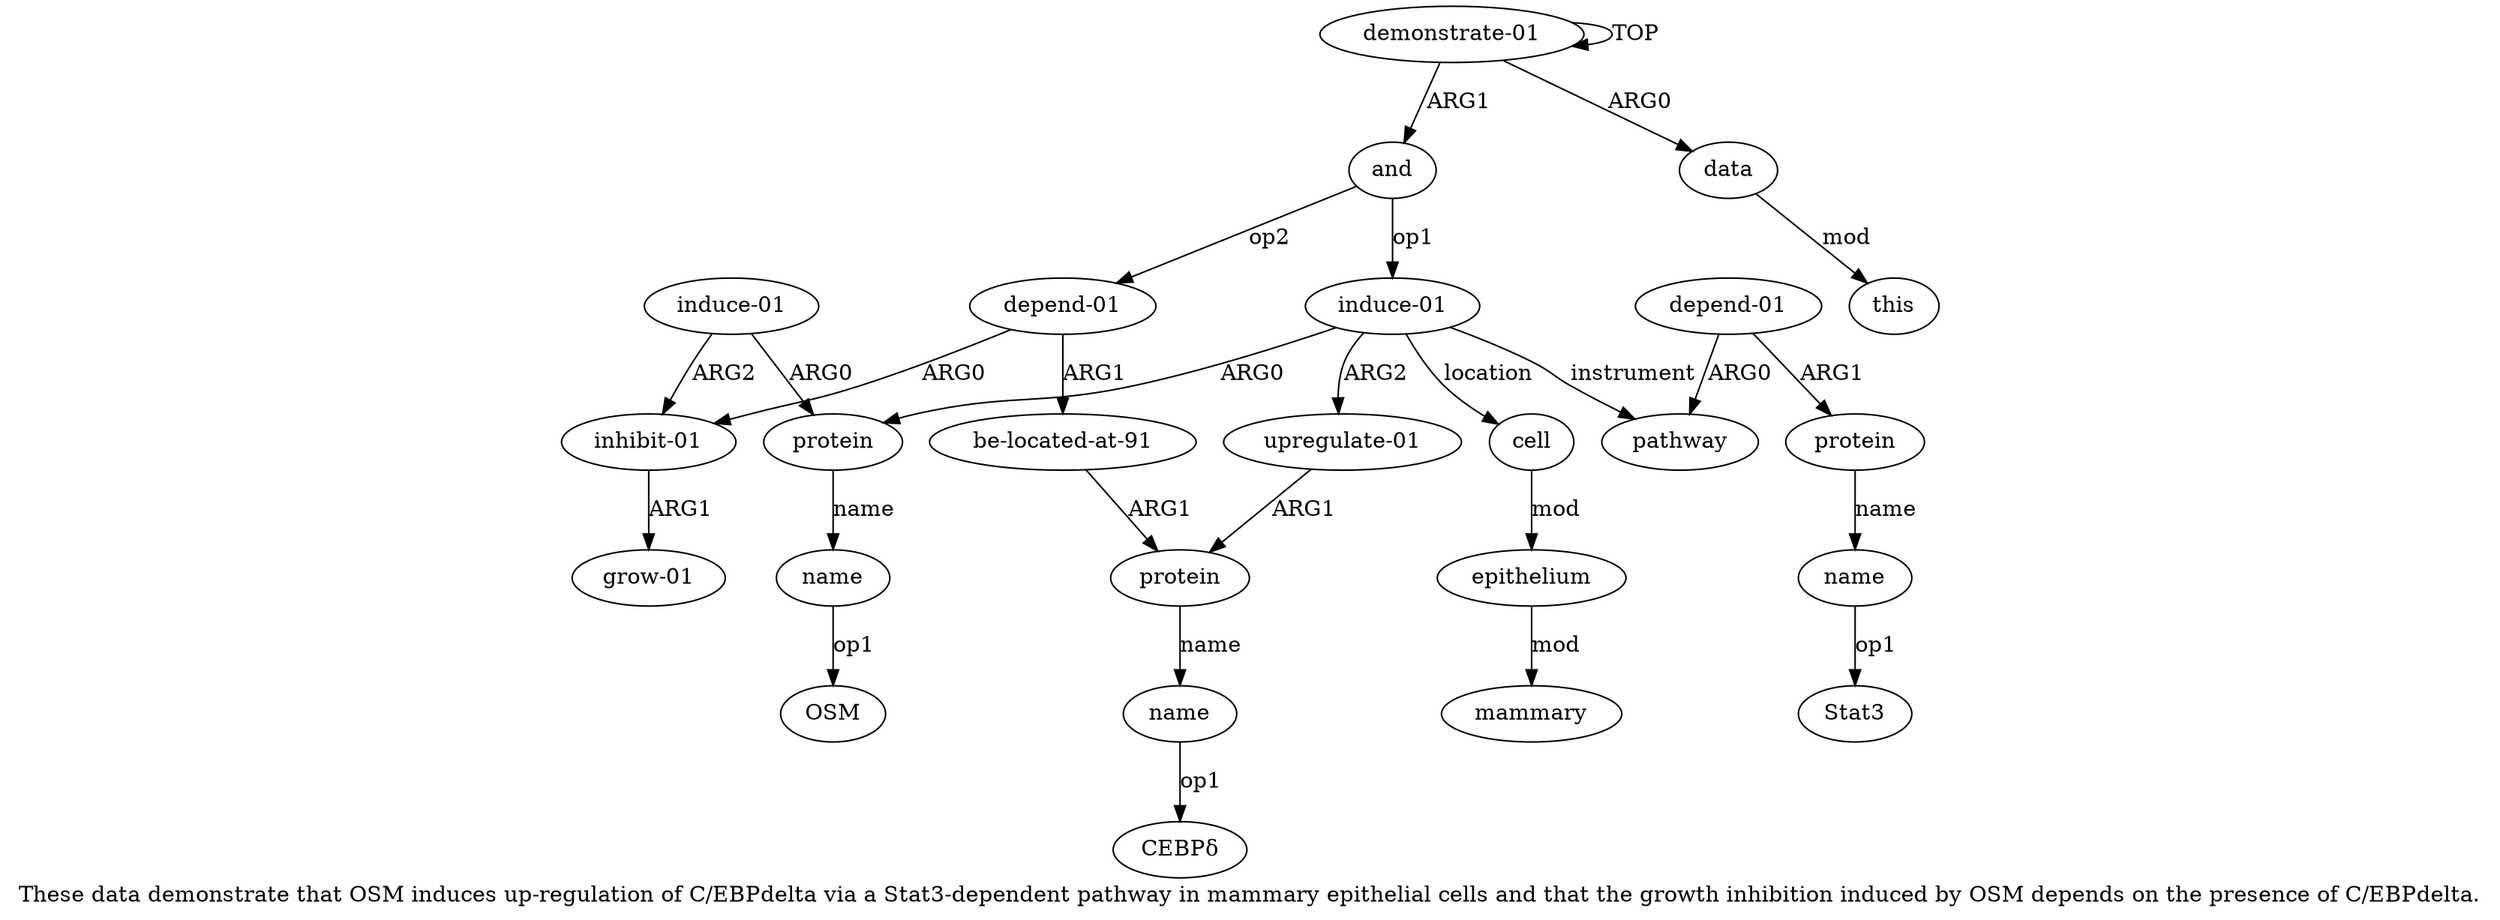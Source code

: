 digraph  {
	graph [label="These data demonstrate that OSM induces up-regulation of C/EBPdelta via a Stat3-dependent pathway in mammary epithelial cells and \
that the growth inhibition induced by OSM depends on the presence of C/EBPdelta."];
	node [label="\N"];
	a20	 [color=black,
		gold_ind=20,
		gold_label="induce-01",
		label="induce-01",
		test_ind=20,
		test_label="induce-01"];
	a18	 [color=black,
		gold_ind=18,
		gold_label="inhibit-01",
		label="inhibit-01",
		test_ind=18,
		test_label="inhibit-01"];
	a20 -> a18 [key=0,
	color=black,
	gold_label=ARG2,
	label=ARG2,
	test_label=ARG2];
a5 [color=black,
	gold_ind=5,
	gold_label=protein,
	label=protein,
	test_ind=5,
	test_label=protein];
a20 -> a5 [key=0,
color=black,
gold_label=ARG0,
label=ARG0,
test_label=ARG0];
a21 [color=black,
gold_ind=21,
gold_label="be-located-at-91",
label="be-located-at-91",
test_ind=21,
test_label="be-located-at-91"];
a8 [color=black,
gold_ind=8,
gold_label=protein,
label=protein,
test_ind=8,
test_label=protein];
a21 -> a8 [key=0,
color=black,
gold_label=ARG1,
label=ARG1,
test_label=ARG1];
"a13 Stat3" [color=black,
gold_ind=-1,
gold_label=Stat3,
label=Stat3,
test_ind=-1,
test_label=Stat3];
"a9 CEBPδ" [color=black,
gold_ind=-1,
gold_label=CEBPδ,
label=CEBPδ,
test_ind=-1,
test_label=CEBPδ];
a15 [color=black,
gold_ind=15,
gold_label=epithelium,
label=epithelium,
test_ind=15,
test_label=epithelium];
a16 [color=black,
gold_ind=16,
gold_label=mammary,
label=mammary,
test_ind=16,
test_label=mammary];
a15 -> a16 [key=0,
color=black,
gold_label=mod,
label=mod,
test_label=mod];
a14 [color=black,
gold_ind=14,
gold_label=cell,
label=cell,
test_ind=14,
test_label=cell];
a14 -> a15 [key=0,
color=black,
gold_label=mod,
label=mod,
test_label=mod];
a17 [color=black,
gold_ind=17,
gold_label="depend-01",
label="depend-01",
test_ind=17,
test_label="depend-01"];
a17 -> a21 [key=0,
color=black,
gold_label=ARG1,
label=ARG1,
test_label=ARG1];
a17 -> a18 [key=0,
color=black,
gold_label=ARG0,
label=ARG0,
test_label=ARG0];
a11 [color=black,
gold_ind=11,
gold_label="depend-01",
label="depend-01",
test_ind=11,
test_label="depend-01"];
a10 [color=black,
gold_ind=10,
gold_label=pathway,
label=pathway,
test_ind=10,
test_label=pathway];
a11 -> a10 [key=0,
color=black,
gold_label=ARG0,
label=ARG0,
test_label=ARG0];
a12 [color=black,
gold_ind=12,
gold_label=protein,
label=protein,
test_ind=12,
test_label=protein];
a11 -> a12 [key=0,
color=black,
gold_label=ARG1,
label=ARG1,
test_label=ARG1];
a13 [color=black,
gold_ind=13,
gold_label=name,
label=name,
test_ind=13,
test_label=name];
a13 -> "a13 Stat3" [key=0,
color=black,
gold_label=op1,
label=op1,
test_label=op1];
a12 -> a13 [key=0,
color=black,
gold_label=name,
label=name,
test_label=name];
a19 [color=black,
gold_ind=19,
gold_label="grow-01",
label="grow-01",
test_ind=19,
test_label="grow-01"];
a18 -> a19 [key=0,
color=black,
gold_label=ARG1,
label=ARG1,
test_label=ARG1];
a1 [color=black,
gold_ind=1,
gold_label=data,
label=data,
test_ind=1,
test_label=data];
a2 [color=black,
gold_ind=2,
gold_label=this,
label=this,
test_ind=2,
test_label=this];
a1 -> a2 [key=0,
color=black,
gold_label=mod,
label=mod,
test_label=mod];
a0 [color=black,
gold_ind=0,
gold_label="demonstrate-01",
label="demonstrate-01",
test_ind=0,
test_label="demonstrate-01"];
a0 -> a1 [key=0,
color=black,
gold_label=ARG0,
label=ARG0,
test_label=ARG0];
a0 -> a0 [key=0,
color=black,
gold_label=TOP,
label=TOP,
test_label=TOP];
a3 [color=black,
gold_ind=3,
gold_label=and,
label=and,
test_ind=3,
test_label=and];
a0 -> a3 [key=0,
color=black,
gold_label=ARG1,
label=ARG1,
test_label=ARG1];
a3 -> a17 [key=0,
color=black,
gold_label=op2,
label=op2,
test_label=op2];
a4 [color=black,
gold_ind=4,
gold_label="induce-01",
label="induce-01",
test_ind=4,
test_label="induce-01"];
a3 -> a4 [key=0,
color=black,
gold_label=op1,
label=op1,
test_label=op1];
a6 [color=black,
gold_ind=6,
gold_label=name,
label=name,
test_ind=6,
test_label=name];
a5 -> a6 [key=0,
color=black,
gold_label=name,
label=name,
test_label=name];
a4 -> a14 [key=0,
color=black,
gold_label=location,
label=location,
test_label=location];
a4 -> a10 [key=0,
color=black,
gold_label=instrument,
label=instrument,
test_label=instrument];
a4 -> a5 [key=0,
color=black,
gold_label=ARG0,
label=ARG0,
test_label=ARG0];
a7 [color=black,
gold_ind=7,
gold_label="upregulate-01",
label="upregulate-01",
test_ind=7,
test_label="upregulate-01"];
a4 -> a7 [key=0,
color=black,
gold_label=ARG2,
label=ARG2,
test_label=ARG2];
a7 -> a8 [key=0,
color=black,
gold_label=ARG1,
label=ARG1,
test_label=ARG1];
"a6 OSM" [color=black,
gold_ind=-1,
gold_label=OSM,
label=OSM,
test_ind=-1,
test_label=OSM];
a6 -> "a6 OSM" [key=0,
color=black,
gold_label=op1,
label=op1,
test_label=op1];
a9 [color=black,
gold_ind=9,
gold_label=name,
label=name,
test_ind=9,
test_label=name];
a9 -> "a9 CEBPδ" [key=0,
color=black,
gold_label=op1,
label=op1,
test_label=op1];
a8 -> a9 [key=0,
color=black,
gold_label=name,
label=name,
test_label=name];
}
